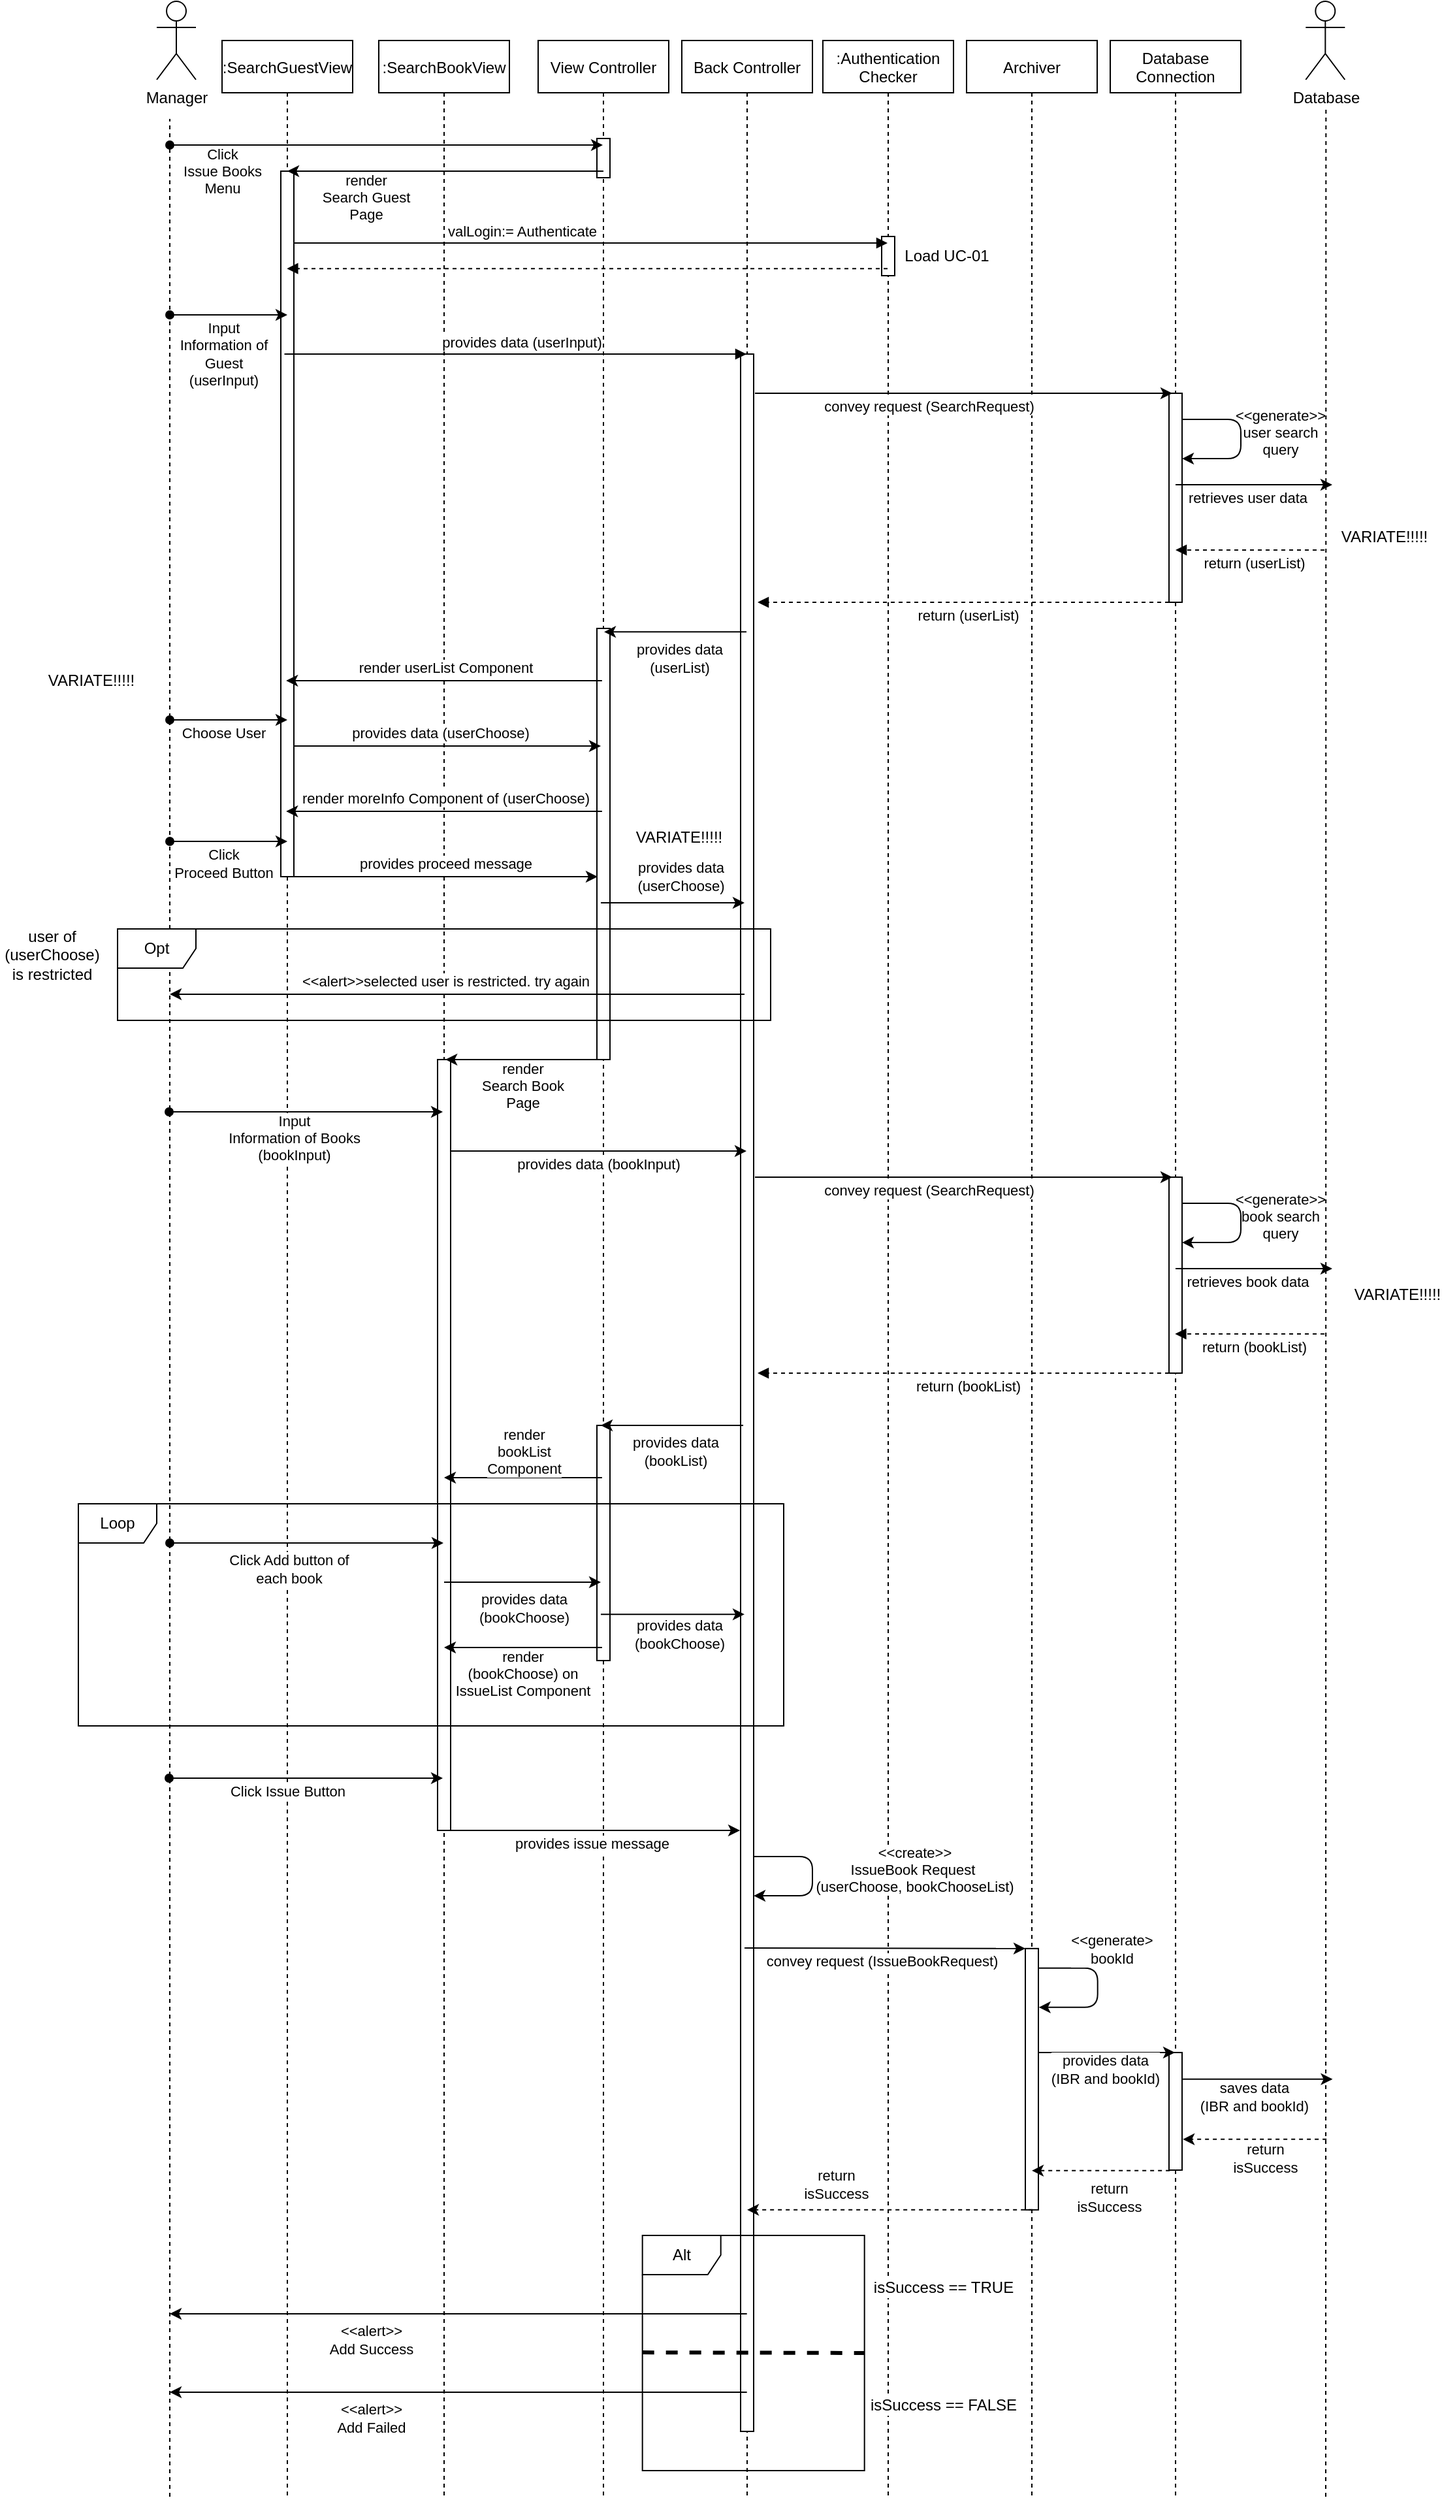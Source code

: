 <mxfile version="14.6.11" type="github">
  <diagram id="kgpKYQtTHZ0yAKxKKP6v" name="Page-1">
    <mxGraphModel dx="1185" dy="588" grid="1" gridSize="10" guides="1" tooltips="1" connect="1" arrows="1" fold="1" page="1" pageScale="1" pageWidth="1400" pageHeight="2100" math="0" shadow="0">
      <root>
        <mxCell id="0" />
        <mxCell id="1" parent="0" />
        <mxCell id="IShbP4hHe31vie19D_xC-3" value=":Authentication&#xa;Checker" style="shape=umlLifeline;perimeter=lifelinePerimeter;container=1;collapsible=0;recursiveResize=0;rounded=0;shadow=0;strokeWidth=1;" vertex="1" parent="1">
          <mxGeometry x="750" y="160" width="100" height="1880" as="geometry" />
        </mxCell>
        <mxCell id="IShbP4hHe31vie19D_xC-4" value="" style="points=[];perimeter=orthogonalPerimeter;rounded=0;shadow=0;strokeWidth=1;" vertex="1" parent="IShbP4hHe31vie19D_xC-3">
          <mxGeometry x="45" y="150" width="10" height="30" as="geometry" />
        </mxCell>
        <mxCell id="IShbP4hHe31vie19D_xC-5" value=":SearchGuestView" style="shape=umlLifeline;perimeter=lifelinePerimeter;container=1;collapsible=0;recursiveResize=0;rounded=0;shadow=0;strokeWidth=1;" vertex="1" parent="1">
          <mxGeometry x="290" y="160" width="100" height="1880" as="geometry" />
        </mxCell>
        <mxCell id="IShbP4hHe31vie19D_xC-6" value="" style="points=[];perimeter=orthogonalPerimeter;rounded=0;shadow=0;strokeWidth=1;" vertex="1" parent="IShbP4hHe31vie19D_xC-5">
          <mxGeometry x="45" y="100" width="10" height="540" as="geometry" />
        </mxCell>
        <mxCell id="IShbP4hHe31vie19D_xC-7" value="View Controller" style="shape=umlLifeline;perimeter=lifelinePerimeter;container=1;collapsible=0;recursiveResize=0;rounded=0;shadow=0;strokeWidth=1;" vertex="1" parent="1">
          <mxGeometry x="532" y="160" width="100" height="1880" as="geometry" />
        </mxCell>
        <mxCell id="IShbP4hHe31vie19D_xC-8" value="" style="points=[];perimeter=orthogonalPerimeter;rounded=0;shadow=0;strokeWidth=1;" vertex="1" parent="IShbP4hHe31vie19D_xC-7">
          <mxGeometry x="45" y="75" width="10" height="30" as="geometry" />
        </mxCell>
        <mxCell id="IShbP4hHe31vie19D_xC-98" value="" style="points=[];perimeter=orthogonalPerimeter;rounded=0;shadow=0;strokeWidth=1;" vertex="1" parent="IShbP4hHe31vie19D_xC-7">
          <mxGeometry x="45" y="450" width="10" height="330" as="geometry" />
        </mxCell>
        <mxCell id="IShbP4hHe31vie19D_xC-158" value="" style="points=[];perimeter=orthogonalPerimeter;rounded=0;shadow=0;strokeWidth=1;" vertex="1" parent="IShbP4hHe31vie19D_xC-7">
          <mxGeometry x="45" y="1060" width="10" height="180" as="geometry" />
        </mxCell>
        <mxCell id="IShbP4hHe31vie19D_xC-9" value="valLogin:= Authenticate" style="verticalAlign=bottom;endArrow=block;shadow=0;strokeWidth=1;" edge="1" parent="1">
          <mxGeometry x="-0.23" relative="1" as="geometry">
            <mxPoint x="345" y="315" as="sourcePoint" />
            <mxPoint x="799.5" y="315" as="targetPoint" />
            <Array as="points">
              <mxPoint x="430" y="315" />
              <mxPoint x="730" y="315" />
            </Array>
            <mxPoint as="offset" />
          </mxGeometry>
        </mxCell>
        <mxCell id="IShbP4hHe31vie19D_xC-10" value="Manager" style="shape=umlActor;verticalLabelPosition=bottom;verticalAlign=top;html=1;outlineConnect=0;" vertex="1" parent="1">
          <mxGeometry x="240" y="130" width="30" height="60" as="geometry" />
        </mxCell>
        <mxCell id="IShbP4hHe31vie19D_xC-11" value="Back Controller" style="shape=umlLifeline;perimeter=lifelinePerimeter;container=1;collapsible=0;recursiveResize=0;rounded=0;shadow=0;strokeWidth=1;" vertex="1" parent="1">
          <mxGeometry x="642" y="160" width="100" height="1880" as="geometry" />
        </mxCell>
        <mxCell id="IShbP4hHe31vie19D_xC-136" value="" style="points=[];perimeter=orthogonalPerimeter;rounded=0;shadow=0;strokeWidth=1;" vertex="1" parent="IShbP4hHe31vie19D_xC-11">
          <mxGeometry x="45" y="240" width="10" height="1590" as="geometry" />
        </mxCell>
        <mxCell id="IShbP4hHe31vie19D_xC-13" value=":SearchBookView" style="shape=umlLifeline;perimeter=lifelinePerimeter;container=1;collapsible=0;recursiveResize=0;rounded=0;shadow=0;strokeWidth=1;" vertex="1" parent="1">
          <mxGeometry x="410" y="160" width="100" height="1880" as="geometry" />
        </mxCell>
        <mxCell id="IShbP4hHe31vie19D_xC-111" value="" style="endArrow=classic;html=1;startArrow=none;startFill=0;" edge="1" parent="IShbP4hHe31vie19D_xC-13">
          <mxGeometry width="50" height="50" relative="1" as="geometry">
            <mxPoint x="-65" y="540" as="sourcePoint" />
            <mxPoint x="170" y="540" as="targetPoint" />
            <Array as="points">
              <mxPoint x="-35" y="540" />
              <mxPoint x="-15" y="540" />
            </Array>
          </mxGeometry>
        </mxCell>
        <mxCell id="IShbP4hHe31vie19D_xC-112" value="provides data (userChoose)" style="edgeLabel;html=1;align=center;verticalAlign=middle;resizable=0;points=[];" vertex="1" connectable="0" parent="IShbP4hHe31vie19D_xC-111">
          <mxGeometry x="-0.167" y="-1" relative="1" as="geometry">
            <mxPoint x="14" y="-11" as="offset" />
          </mxGeometry>
        </mxCell>
        <mxCell id="IShbP4hHe31vie19D_xC-121" value="" style="points=[];perimeter=orthogonalPerimeter;rounded=0;shadow=0;strokeWidth=1;" vertex="1" parent="IShbP4hHe31vie19D_xC-13">
          <mxGeometry x="45" y="780" width="10" height="590" as="geometry" />
        </mxCell>
        <mxCell id="IShbP4hHe31vie19D_xC-15" value="Archiver" style="shape=umlLifeline;perimeter=lifelinePerimeter;container=1;collapsible=0;recursiveResize=0;rounded=0;shadow=0;strokeWidth=1;" vertex="1" parent="1">
          <mxGeometry x="860" y="160" width="100" height="1880" as="geometry" />
        </mxCell>
        <mxCell id="IShbP4hHe31vie19D_xC-187" value="" style="points=[];perimeter=orthogonalPerimeter;rounded=0;shadow=0;strokeWidth=1;" vertex="1" parent="IShbP4hHe31vie19D_xC-15">
          <mxGeometry x="45.0" y="1460.42" width="10" height="200" as="geometry" />
        </mxCell>
        <mxCell id="IShbP4hHe31vie19D_xC-189" value="" style="endArrow=classic;html=1;" edge="1" parent="IShbP4hHe31vie19D_xC-15" target="IShbP4hHe31vie19D_xC-187">
          <mxGeometry width="50" height="50" relative="1" as="geometry">
            <mxPoint x="-170" y="1460" as="sourcePoint" />
            <mxPoint x="-59.92" y="1460" as="targetPoint" />
          </mxGeometry>
        </mxCell>
        <mxCell id="IShbP4hHe31vie19D_xC-190" value="convey request (IssueBookRequest)" style="edgeLabel;html=1;align=center;verticalAlign=middle;resizable=0;points=[];" vertex="1" connectable="0" parent="IShbP4hHe31vie19D_xC-189">
          <mxGeometry x="0.082" y="1" relative="1" as="geometry">
            <mxPoint x="-12" y="11" as="offset" />
          </mxGeometry>
        </mxCell>
        <mxCell id="IShbP4hHe31vie19D_xC-191" value="" style="endArrow=classic;html=1;edgeStyle=orthogonalEdgeStyle;" edge="1" parent="IShbP4hHe31vie19D_xC-15">
          <mxGeometry width="50" height="50" relative="1" as="geometry">
            <mxPoint x="55.33" y="1475.4" as="sourcePoint" />
            <mxPoint x="55.33" y="1505.429" as="targetPoint" />
            <Array as="points">
              <mxPoint x="100.33" y="1475.4" />
              <mxPoint x="100.33" y="1505.4" />
            </Array>
          </mxGeometry>
        </mxCell>
        <mxCell id="IShbP4hHe31vie19D_xC-192" value="&amp;lt;&amp;lt;generate&amp;gt;&lt;br&gt;bookId" style="edgeLabel;html=1;align=center;verticalAlign=middle;resizable=0;points=[];" vertex="1" connectable="0" parent="IShbP4hHe31vie19D_xC-191">
          <mxGeometry x="0.886" y="-1" relative="1" as="geometry">
            <mxPoint x="48" y="-44" as="offset" />
          </mxGeometry>
        </mxCell>
        <mxCell id="IShbP4hHe31vie19D_xC-195" value="" style="endArrow=classic;html=1;" edge="1" parent="IShbP4hHe31vie19D_xC-15">
          <mxGeometry width="50" height="50" relative="1" as="geometry">
            <mxPoint x="160.25" y="1560.42" as="sourcePoint" />
            <mxPoint x="280.25" y="1560.42" as="targetPoint" />
          </mxGeometry>
        </mxCell>
        <mxCell id="IShbP4hHe31vie19D_xC-196" value="saves data&lt;br&gt;(IBR and bookId)" style="edgeLabel;html=1;align=center;verticalAlign=middle;resizable=0;points=[];" vertex="1" connectable="0" parent="IShbP4hHe31vie19D_xC-195">
          <mxGeometry x="0.082" y="1" relative="1" as="geometry">
            <mxPoint x="-6" y="14" as="offset" />
          </mxGeometry>
        </mxCell>
        <mxCell id="IShbP4hHe31vie19D_xC-197" value="" style="endArrow=classic;html=1;dashed=1;" edge="1" parent="IShbP4hHe31vie19D_xC-15">
          <mxGeometry width="50" height="50" relative="1" as="geometry">
            <mxPoint x="275.58" y="1606.42" as="sourcePoint" />
            <mxPoint x="165.577" y="1606.42" as="targetPoint" />
            <Array as="points">
              <mxPoint x="225.58" y="1606.42" />
            </Array>
          </mxGeometry>
        </mxCell>
        <mxCell id="IShbP4hHe31vie19D_xC-198" value="return&amp;nbsp;&lt;br&gt;isSuccess&amp;nbsp;" style="edgeLabel;html=1;align=center;verticalAlign=middle;resizable=0;points=[];" vertex="1" connectable="0" parent="IShbP4hHe31vie19D_xC-197">
          <mxGeometry x="-0.364" y="-3" relative="1" as="geometry">
            <mxPoint x="-11" y="17" as="offset" />
          </mxGeometry>
        </mxCell>
        <mxCell id="IShbP4hHe31vie19D_xC-199" value="" style="endArrow=classic;html=1;dashed=1;" edge="1" parent="IShbP4hHe31vie19D_xC-15">
          <mxGeometry width="50" height="50" relative="1" as="geometry">
            <mxPoint x="155.58" y="1630.42" as="sourcePoint" />
            <mxPoint x="50" y="1630.42" as="targetPoint" />
            <Array as="points">
              <mxPoint x="105.58" y="1630.42" />
            </Array>
          </mxGeometry>
        </mxCell>
        <mxCell id="IShbP4hHe31vie19D_xC-200" value="return&lt;br&gt;isSuccess" style="edgeLabel;html=1;align=center;verticalAlign=middle;resizable=0;points=[];" vertex="1" connectable="0" parent="IShbP4hHe31vie19D_xC-199">
          <mxGeometry x="-0.364" y="-3" relative="1" as="geometry">
            <mxPoint x="-13" y="23" as="offset" />
          </mxGeometry>
        </mxCell>
        <mxCell id="IShbP4hHe31vie19D_xC-201" value="" style="endArrow=classic;html=1;dashed=1;" edge="1" parent="IShbP4hHe31vie19D_xC-15" target="IShbP4hHe31vie19D_xC-11">
          <mxGeometry width="50" height="50" relative="1" as="geometry">
            <mxPoint x="50.58" y="1660.42" as="sourcePoint" />
            <mxPoint x="-405.25" y="1660.42" as="targetPoint" />
            <Array as="points">
              <mxPoint x="0.58" y="1660.42" />
            </Array>
          </mxGeometry>
        </mxCell>
        <mxCell id="IShbP4hHe31vie19D_xC-202" value="return&lt;br&gt;isSuccess" style="edgeLabel;html=1;align=center;verticalAlign=middle;resizable=0;points=[];" vertex="1" connectable="0" parent="IShbP4hHe31vie19D_xC-201">
          <mxGeometry x="-0.364" y="-3" relative="1" as="geometry">
            <mxPoint x="-81" y="-17" as="offset" />
          </mxGeometry>
        </mxCell>
        <mxCell id="IShbP4hHe31vie19D_xC-17" value="Database&#xa;Connection" style="shape=umlLifeline;perimeter=lifelinePerimeter;container=1;collapsible=0;recursiveResize=0;rounded=0;shadow=0;strokeWidth=1;" vertex="1" parent="1">
          <mxGeometry x="970" y="160" width="100" height="1880" as="geometry" />
        </mxCell>
        <mxCell id="IShbP4hHe31vie19D_xC-203" value="" style="points=[];perimeter=orthogonalPerimeter;rounded=0;shadow=0;strokeWidth=1;" vertex="1" parent="IShbP4hHe31vie19D_xC-17">
          <mxGeometry x="45" y="1540" width="10" height="90" as="geometry" />
        </mxCell>
        <mxCell id="IShbP4hHe31vie19D_xC-75" value="" style="points=[];perimeter=orthogonalPerimeter;rounded=0;shadow=0;strokeWidth=1;" vertex="1" parent="IShbP4hHe31vie19D_xC-17">
          <mxGeometry x="45" y="270" width="10" height="160" as="geometry" />
        </mxCell>
        <mxCell id="IShbP4hHe31vie19D_xC-19" value="Load UC-01" style="text;html=1;strokeColor=none;fillColor=none;align=center;verticalAlign=middle;whiteSpace=wrap;rounded=0;" vertex="1" parent="1">
          <mxGeometry x="810" y="315" width="70.33" height="20" as="geometry" />
        </mxCell>
        <mxCell id="IShbP4hHe31vie19D_xC-20" value="" style="endArrow=classic;html=1;startArrow=oval;startFill=1;" edge="1" parent="1" target="IShbP4hHe31vie19D_xC-7">
          <mxGeometry width="50" height="50" relative="1" as="geometry">
            <mxPoint x="250" y="240" as="sourcePoint" />
            <mxPoint x="339.5" y="240" as="targetPoint" />
            <Array as="points">
              <mxPoint x="300" y="240" />
              <mxPoint x="320" y="240" />
            </Array>
          </mxGeometry>
        </mxCell>
        <mxCell id="IShbP4hHe31vie19D_xC-21" value="Click&lt;br&gt;Issue Books&lt;br&gt;Menu" style="edgeLabel;html=1;align=center;verticalAlign=middle;resizable=0;points=[];" vertex="1" connectable="0" parent="IShbP4hHe31vie19D_xC-20">
          <mxGeometry x="-0.167" y="-1" relative="1" as="geometry">
            <mxPoint x="-98" y="19" as="offset" />
          </mxGeometry>
        </mxCell>
        <mxCell id="IShbP4hHe31vie19D_xC-22" value="" style="endArrow=classic;html=1;startArrow=oval;startFill=1;" edge="1" parent="1">
          <mxGeometry width="50" height="50" relative="1" as="geometry">
            <mxPoint x="250" y="370" as="sourcePoint" />
            <mxPoint x="340" y="370" as="targetPoint" />
            <Array as="points">
              <mxPoint x="280" y="370" />
              <mxPoint x="300" y="370" />
            </Array>
          </mxGeometry>
        </mxCell>
        <mxCell id="IShbP4hHe31vie19D_xC-23" value="Input&lt;br&gt;Information of&lt;br&gt;Guest&lt;br&gt;(userInput)" style="edgeLabel;html=1;align=center;verticalAlign=middle;resizable=0;points=[];" vertex="1" connectable="0" parent="IShbP4hHe31vie19D_xC-22">
          <mxGeometry x="-0.167" y="-1" relative="1" as="geometry">
            <mxPoint x="3" y="29" as="offset" />
          </mxGeometry>
        </mxCell>
        <mxCell id="IShbP4hHe31vie19D_xC-24" value="" style="endArrow=none;dashed=1;html=1;" edge="1" parent="1">
          <mxGeometry width="50" height="50" relative="1" as="geometry">
            <mxPoint x="250" y="2040" as="sourcePoint" />
            <mxPoint x="250" y="220" as="targetPoint" />
          </mxGeometry>
        </mxCell>
        <mxCell id="IShbP4hHe31vie19D_xC-31" value="Database" style="shape=umlActor;verticalLabelPosition=bottom;verticalAlign=top;html=1;outlineConnect=0;" vertex="1" parent="1">
          <mxGeometry x="1119.67" y="130" width="30" height="60" as="geometry" />
        </mxCell>
        <mxCell id="IShbP4hHe31vie19D_xC-34" value="" style="endArrow=none;dashed=1;html=1;" edge="1" parent="1">
          <mxGeometry width="50" height="50" relative="1" as="geometry">
            <mxPoint x="1135" y="2040" as="sourcePoint" />
            <mxPoint x="1135.17" y="210" as="targetPoint" />
          </mxGeometry>
        </mxCell>
        <mxCell id="IShbP4hHe31vie19D_xC-37" value="" style="verticalAlign=bottom;endArrow=block;shadow=0;strokeWidth=1;dashed=1;" edge="1" parent="1" target="IShbP4hHe31vie19D_xC-17">
          <mxGeometry x="0.266" relative="1" as="geometry">
            <mxPoint x="1134" y="550" as="sourcePoint" />
            <mxPoint x="1023.667" y="550" as="targetPoint" />
            <Array as="points">
              <mxPoint x="1084" y="550" />
            </Array>
            <mxPoint as="offset" />
          </mxGeometry>
        </mxCell>
        <mxCell id="IShbP4hHe31vie19D_xC-85" value="return (userList)" style="edgeLabel;html=1;align=center;verticalAlign=middle;resizable=0;points=[];" vertex="1" connectable="0" parent="IShbP4hHe31vie19D_xC-37">
          <mxGeometry x="0.207" y="4" relative="1" as="geometry">
            <mxPoint x="15" y="6" as="offset" />
          </mxGeometry>
        </mxCell>
        <mxCell id="IShbP4hHe31vie19D_xC-38" value="" style="verticalAlign=bottom;endArrow=block;shadow=0;strokeWidth=1;dashed=1;" edge="1" parent="1">
          <mxGeometry x="0.266" relative="1" as="geometry">
            <mxPoint x="799.5" y="334.57" as="sourcePoint" />
            <mxPoint x="339.667" y="334.57" as="targetPoint" />
            <Array as="points">
              <mxPoint x="741.02" y="334.57" />
              <mxPoint x="621.02" y="334.57" />
            </Array>
            <mxPoint as="offset" />
          </mxGeometry>
        </mxCell>
        <mxCell id="IShbP4hHe31vie19D_xC-67" value="" style="endArrow=classic;html=1;strokeWidth=1;" edge="1" parent="1" target="IShbP4hHe31vie19D_xC-5">
          <mxGeometry width="50" height="50" relative="1" as="geometry">
            <mxPoint x="582" y="260" as="sourcePoint" />
            <mxPoint x="632" y="210" as="targetPoint" />
          </mxGeometry>
        </mxCell>
        <mxCell id="IShbP4hHe31vie19D_xC-68" value="render&lt;br&gt;Search Guest&lt;br&gt;Page" style="edgeLabel;html=1;align=center;verticalAlign=middle;resizable=0;points=[];" vertex="1" connectable="0" parent="IShbP4hHe31vie19D_xC-67">
          <mxGeometry x="-0.324" y="-3" relative="1" as="geometry">
            <mxPoint x="-100" y="23" as="offset" />
          </mxGeometry>
        </mxCell>
        <mxCell id="IShbP4hHe31vie19D_xC-72" value="provides data (userInput)" style="verticalAlign=bottom;endArrow=block;shadow=0;strokeWidth=1;" edge="1" parent="1" target="IShbP4hHe31vie19D_xC-11">
          <mxGeometry x="0.03" relative="1" as="geometry">
            <mxPoint x="337.75" y="400" as="sourcePoint" />
            <mxPoint x="760" y="400" as="targetPoint" />
            <Array as="points">
              <mxPoint x="422.75" y="400" />
              <mxPoint x="640" y="400" />
            </Array>
            <mxPoint as="offset" />
          </mxGeometry>
        </mxCell>
        <mxCell id="IShbP4hHe31vie19D_xC-73" value="" style="endArrow=classic;html=1;" edge="1" parent="1">
          <mxGeometry width="50" height="50" relative="1" as="geometry">
            <mxPoint x="698" y="430" as="sourcePoint" />
            <mxPoint x="1017.5" y="430" as="targetPoint" />
          </mxGeometry>
        </mxCell>
        <mxCell id="IShbP4hHe31vie19D_xC-74" value="convey request (SearchRequest)" style="edgeLabel;html=1;align=center;verticalAlign=middle;resizable=0;points=[];" vertex="1" connectable="0" parent="IShbP4hHe31vie19D_xC-73">
          <mxGeometry x="0.082" y="1" relative="1" as="geometry">
            <mxPoint x="-40" y="11" as="offset" />
          </mxGeometry>
        </mxCell>
        <mxCell id="IShbP4hHe31vie19D_xC-76" value="" style="endArrow=classic;html=1;" edge="1" parent="1">
          <mxGeometry width="50" height="50" relative="1" as="geometry">
            <mxPoint x="1020" y="500" as="sourcePoint" />
            <mxPoint x="1140" y="500" as="targetPoint" />
          </mxGeometry>
        </mxCell>
        <mxCell id="IShbP4hHe31vie19D_xC-81" value="retrieves user data" style="edgeLabel;html=1;align=center;verticalAlign=middle;resizable=0;points=[];" vertex="1" connectable="0" parent="IShbP4hHe31vie19D_xC-76">
          <mxGeometry x="-0.458" y="-2" relative="1" as="geometry">
            <mxPoint x="22" y="8" as="offset" />
          </mxGeometry>
        </mxCell>
        <mxCell id="IShbP4hHe31vie19D_xC-78" value="" style="endArrow=classic;html=1;edgeStyle=orthogonalEdgeStyle;" edge="1" parent="1">
          <mxGeometry width="50" height="50" relative="1" as="geometry">
            <mxPoint x="1025.0" y="450" as="sourcePoint" />
            <mxPoint x="1025.0" y="480.029" as="targetPoint" />
            <Array as="points">
              <mxPoint x="1070" y="450" />
              <mxPoint x="1070" y="480" />
            </Array>
          </mxGeometry>
        </mxCell>
        <mxCell id="IShbP4hHe31vie19D_xC-79" value="&amp;lt;&amp;lt;generate&amp;gt;&amp;gt;&lt;br&gt;user search&lt;br&gt;query" style="edgeLabel;html=1;align=center;verticalAlign=middle;resizable=0;points=[];labelBackgroundColor=none;" vertex="1" connectable="0" parent="IShbP4hHe31vie19D_xC-78">
          <mxGeometry x="0.886" y="-1" relative="1" as="geometry">
            <mxPoint x="68" y="-19" as="offset" />
          </mxGeometry>
        </mxCell>
        <mxCell id="IShbP4hHe31vie19D_xC-90" value="" style="verticalAlign=bottom;endArrow=block;shadow=0;strokeWidth=1;dashed=1;" edge="1" parent="1">
          <mxGeometry x="0.266" relative="1" as="geometry">
            <mxPoint x="1015.0" y="590" as="sourcePoint" />
            <mxPoint x="700" y="590" as="targetPoint" />
            <Array as="points">
              <mxPoint x="956.52" y="590" />
              <mxPoint x="865.17" y="590" />
              <mxPoint x="836.52" y="590" />
            </Array>
            <mxPoint as="offset" />
          </mxGeometry>
        </mxCell>
        <mxCell id="IShbP4hHe31vie19D_xC-91" value="return (userList)" style="edgeLabel;html=1;align=center;verticalAlign=middle;resizable=0;points=[];" vertex="1" connectable="0" parent="IShbP4hHe31vie19D_xC-90">
          <mxGeometry x="0.883" y="-1" relative="1" as="geometry">
            <mxPoint x="142" y="11" as="offset" />
          </mxGeometry>
        </mxCell>
        <mxCell id="IShbP4hHe31vie19D_xC-92" value="VARIATE!!!!!" style="text;html=1;strokeColor=none;fillColor=none;align=center;verticalAlign=middle;whiteSpace=wrap;rounded=0;" vertex="1" parent="1">
          <mxGeometry x="1160" y="530" width="40" height="20" as="geometry" />
        </mxCell>
        <mxCell id="IShbP4hHe31vie19D_xC-101" value="" style="endArrow=classic;html=1;entryX=0.55;entryY=0.008;entryDx=0;entryDy=0;entryPerimeter=0;" edge="1" parent="1" source="IShbP4hHe31vie19D_xC-11" target="IShbP4hHe31vie19D_xC-98">
          <mxGeometry width="50" height="50" relative="1" as="geometry">
            <mxPoint x="686.83" y="610" as="sourcePoint" />
            <mxPoint x="590" y="610" as="targetPoint" />
            <Array as="points" />
          </mxGeometry>
        </mxCell>
        <mxCell id="IShbP4hHe31vie19D_xC-102" value="provides data&lt;br&gt;(userList)" style="edgeLabel;html=1;align=center;verticalAlign=middle;resizable=0;points=[];" vertex="1" connectable="0" parent="IShbP4hHe31vie19D_xC-101">
          <mxGeometry x="-0.153" y="2" relative="1" as="geometry">
            <mxPoint x="-6" y="18" as="offset" />
          </mxGeometry>
        </mxCell>
        <mxCell id="IShbP4hHe31vie19D_xC-103" value="" style="endArrow=classic;html=1;" edge="1" parent="1">
          <mxGeometry width="50" height="50" relative="1" as="geometry">
            <mxPoint x="580.92" y="650" as="sourcePoint" />
            <mxPoint x="339.087" y="650" as="targetPoint" />
            <Array as="points" />
          </mxGeometry>
        </mxCell>
        <mxCell id="IShbP4hHe31vie19D_xC-104" value="render userList Component" style="edgeLabel;html=1;align=center;verticalAlign=middle;resizable=0;points=[];" vertex="1" connectable="0" parent="IShbP4hHe31vie19D_xC-103">
          <mxGeometry x="-0.153" y="2" relative="1" as="geometry">
            <mxPoint x="-18" y="-12" as="offset" />
          </mxGeometry>
        </mxCell>
        <mxCell id="IShbP4hHe31vie19D_xC-106" value="" style="endArrow=classic;html=1;startArrow=oval;startFill=1;" edge="1" parent="1">
          <mxGeometry width="50" height="50" relative="1" as="geometry">
            <mxPoint x="250" y="680" as="sourcePoint" />
            <mxPoint x="340" y="680" as="targetPoint" />
            <Array as="points">
              <mxPoint x="280" y="680" />
              <mxPoint x="300" y="680" />
            </Array>
          </mxGeometry>
        </mxCell>
        <mxCell id="IShbP4hHe31vie19D_xC-107" value="Choose User" style="edgeLabel;html=1;align=center;verticalAlign=middle;resizable=0;points=[];" vertex="1" connectable="0" parent="IShbP4hHe31vie19D_xC-106">
          <mxGeometry x="-0.167" y="-1" relative="1" as="geometry">
            <mxPoint x="3" y="9" as="offset" />
          </mxGeometry>
        </mxCell>
        <mxCell id="IShbP4hHe31vie19D_xC-110" value="VARIATE!!!!!" style="text;html=1;strokeColor=none;fillColor=none;align=center;verticalAlign=middle;whiteSpace=wrap;rounded=0;" vertex="1" parent="1">
          <mxGeometry x="170" y="640" width="40" height="20" as="geometry" />
        </mxCell>
        <mxCell id="IShbP4hHe31vie19D_xC-113" value="" style="endArrow=classic;html=1;" edge="1" parent="1">
          <mxGeometry width="50" height="50" relative="1" as="geometry">
            <mxPoint x="580.92" y="750" as="sourcePoint" />
            <mxPoint x="339.087" y="750" as="targetPoint" />
            <Array as="points" />
          </mxGeometry>
        </mxCell>
        <mxCell id="IShbP4hHe31vie19D_xC-114" value="render moreInfo Component of (userChoose)" style="edgeLabel;html=1;align=center;verticalAlign=middle;resizable=0;points=[];" vertex="1" connectable="0" parent="IShbP4hHe31vie19D_xC-113">
          <mxGeometry x="-0.153" y="2" relative="1" as="geometry">
            <mxPoint x="-18" y="-12" as="offset" />
          </mxGeometry>
        </mxCell>
        <mxCell id="IShbP4hHe31vie19D_xC-117" value="" style="endArrow=classic;html=1;startArrow=oval;startFill=1;" edge="1" parent="1">
          <mxGeometry width="50" height="50" relative="1" as="geometry">
            <mxPoint x="250" y="773" as="sourcePoint" />
            <mxPoint x="340" y="773" as="targetPoint" />
            <Array as="points">
              <mxPoint x="280" y="773" />
              <mxPoint x="300" y="773" />
            </Array>
          </mxGeometry>
        </mxCell>
        <mxCell id="IShbP4hHe31vie19D_xC-118" value="Click&lt;br&gt;Proceed Button" style="edgeLabel;html=1;align=center;verticalAlign=middle;resizable=0;points=[];" vertex="1" connectable="0" parent="IShbP4hHe31vie19D_xC-117">
          <mxGeometry x="-0.167" y="-1" relative="1" as="geometry">
            <mxPoint x="3" y="16" as="offset" />
          </mxGeometry>
        </mxCell>
        <mxCell id="IShbP4hHe31vie19D_xC-119" value="" style="endArrow=classic;html=1;startArrow=none;startFill=0;" edge="1" parent="1">
          <mxGeometry width="50" height="50" relative="1" as="geometry">
            <mxPoint x="342.5" y="800" as="sourcePoint" />
            <mxPoint x="577.5" y="800" as="targetPoint" />
            <Array as="points">
              <mxPoint x="372.5" y="800" />
              <mxPoint x="392.5" y="800" />
            </Array>
          </mxGeometry>
        </mxCell>
        <mxCell id="IShbP4hHe31vie19D_xC-120" value="provides proceed message" style="edgeLabel;html=1;align=center;verticalAlign=middle;resizable=0;points=[];" vertex="1" connectable="0" parent="IShbP4hHe31vie19D_xC-119">
          <mxGeometry x="-0.167" y="-1" relative="1" as="geometry">
            <mxPoint x="20" y="-11" as="offset" />
          </mxGeometry>
        </mxCell>
        <mxCell id="IShbP4hHe31vie19D_xC-122" value="" style="endArrow=classic;html=1;" edge="1" parent="1">
          <mxGeometry width="50" height="50" relative="1" as="geometry">
            <mxPoint x="580" y="940" as="sourcePoint" />
            <mxPoint x="461.087" y="940" as="targetPoint" />
            <Array as="points" />
          </mxGeometry>
        </mxCell>
        <mxCell id="IShbP4hHe31vie19D_xC-123" value="render&lt;br&gt;Search Book&lt;br&gt;Page" style="edgeLabel;html=1;align=center;verticalAlign=middle;resizable=0;points=[];" vertex="1" connectable="0" parent="IShbP4hHe31vie19D_xC-122">
          <mxGeometry x="-0.153" y="2" relative="1" as="geometry">
            <mxPoint x="-10" y="18" as="offset" />
          </mxGeometry>
        </mxCell>
        <mxCell id="IShbP4hHe31vie19D_xC-125" value="" style="endArrow=classic;html=1;startArrow=none;startFill=0;" edge="1" parent="1">
          <mxGeometry width="50" height="50" relative="1" as="geometry">
            <mxPoint x="580" y="820" as="sourcePoint" />
            <mxPoint x="690" y="820" as="targetPoint" />
            <Array as="points">
              <mxPoint x="610" y="820" />
              <mxPoint x="630" y="820" />
            </Array>
          </mxGeometry>
        </mxCell>
        <mxCell id="IShbP4hHe31vie19D_xC-126" value="provides data&lt;br&gt;(userChoose)" style="edgeLabel;html=1;align=center;verticalAlign=middle;resizable=0;points=[];" vertex="1" connectable="0" parent="IShbP4hHe31vie19D_xC-125">
          <mxGeometry x="-0.167" y="-1" relative="1" as="geometry">
            <mxPoint x="15" y="-21" as="offset" />
          </mxGeometry>
        </mxCell>
        <mxCell id="IShbP4hHe31vie19D_xC-129" value="" style="endArrow=classic;html=1;" edge="1" parent="1">
          <mxGeometry width="50" height="50" relative="1" as="geometry">
            <mxPoint x="690" y="890" as="sourcePoint" />
            <mxPoint x="250" y="890" as="targetPoint" />
            <Array as="points" />
          </mxGeometry>
        </mxCell>
        <mxCell id="IShbP4hHe31vie19D_xC-130" value="&amp;lt;&amp;lt;alert&amp;gt;&amp;gt;selected user is restricted. try again" style="edgeLabel;html=1;align=center;verticalAlign=middle;resizable=0;points=[];" vertex="1" connectable="0" parent="IShbP4hHe31vie19D_xC-129">
          <mxGeometry x="-0.153" y="2" relative="1" as="geometry">
            <mxPoint x="-43" y="-12" as="offset" />
          </mxGeometry>
        </mxCell>
        <mxCell id="IShbP4hHe31vie19D_xC-133" value="Opt" style="shape=umlFrame;whiteSpace=wrap;html=1;" vertex="1" parent="1">
          <mxGeometry x="210" y="840" width="500" height="70" as="geometry" />
        </mxCell>
        <mxCell id="IShbP4hHe31vie19D_xC-134" value="user of (userChoose)&lt;br&gt;is restricted" style="text;html=1;strokeColor=none;fillColor=none;align=center;verticalAlign=middle;whiteSpace=wrap;rounded=0;" vertex="1" parent="1">
          <mxGeometry x="120" y="840" width="80" height="40" as="geometry" />
        </mxCell>
        <mxCell id="IShbP4hHe31vie19D_xC-135" value="VARIATE!!!!!" style="text;html=1;strokeColor=none;fillColor=none;align=center;verticalAlign=middle;whiteSpace=wrap;rounded=0;" vertex="1" parent="1">
          <mxGeometry x="620" y="760" width="40" height="20" as="geometry" />
        </mxCell>
        <mxCell id="IShbP4hHe31vie19D_xC-137" value="" style="points=[];perimeter=orthogonalPerimeter;rounded=0;shadow=0;strokeWidth=1;" vertex="1" parent="1">
          <mxGeometry x="1015" y="1030" width="10" height="150" as="geometry" />
        </mxCell>
        <mxCell id="IShbP4hHe31vie19D_xC-138" value="" style="endArrow=classic;html=1;startArrow=oval;startFill=1;" edge="1" parent="1">
          <mxGeometry width="50" height="50" relative="1" as="geometry">
            <mxPoint x="249.5" y="980" as="sourcePoint" />
            <mxPoint x="459.0" y="980" as="targetPoint" />
            <Array as="points">
              <mxPoint x="279.5" y="980" />
              <mxPoint x="299.5" y="980" />
              <mxPoint x="369.5" y="980" />
            </Array>
          </mxGeometry>
        </mxCell>
        <mxCell id="IShbP4hHe31vie19D_xC-139" value="Input&lt;br&gt;Information of Books&lt;br&gt;(bookInput)" style="edgeLabel;html=1;align=center;verticalAlign=middle;resizable=0;points=[];" vertex="1" connectable="0" parent="IShbP4hHe31vie19D_xC-138">
          <mxGeometry x="-0.167" y="-1" relative="1" as="geometry">
            <mxPoint x="8" y="19" as="offset" />
          </mxGeometry>
        </mxCell>
        <mxCell id="IShbP4hHe31vie19D_xC-140" value="" style="verticalAlign=bottom;endArrow=block;shadow=0;strokeWidth=1;dashed=1;" edge="1" parent="1">
          <mxGeometry x="0.266" relative="1" as="geometry">
            <mxPoint x="1134" y="1150" as="sourcePoint" />
            <mxPoint x="1019.667" y="1150" as="targetPoint" />
            <Array as="points">
              <mxPoint x="1084" y="1150" />
            </Array>
            <mxPoint as="offset" />
          </mxGeometry>
        </mxCell>
        <mxCell id="IShbP4hHe31vie19D_xC-141" value="return (bookList)" style="edgeLabel;html=1;align=center;verticalAlign=middle;resizable=0;points=[];" vertex="1" connectable="0" parent="IShbP4hHe31vie19D_xC-140">
          <mxGeometry x="0.207" y="4" relative="1" as="geometry">
            <mxPoint x="15" y="6" as="offset" />
          </mxGeometry>
        </mxCell>
        <mxCell id="IShbP4hHe31vie19D_xC-143" value="" style="endArrow=classic;html=1;" edge="1" parent="1">
          <mxGeometry width="50" height="50" relative="1" as="geometry">
            <mxPoint x="698" y="1030" as="sourcePoint" />
            <mxPoint x="1017.5" y="1030" as="targetPoint" />
          </mxGeometry>
        </mxCell>
        <mxCell id="IShbP4hHe31vie19D_xC-144" value="convey request (SearchRequest)" style="edgeLabel;html=1;align=center;verticalAlign=middle;resizable=0;points=[];" vertex="1" connectable="0" parent="IShbP4hHe31vie19D_xC-143">
          <mxGeometry x="0.082" y="1" relative="1" as="geometry">
            <mxPoint x="-40" y="11" as="offset" />
          </mxGeometry>
        </mxCell>
        <mxCell id="IShbP4hHe31vie19D_xC-145" value="" style="endArrow=classic;html=1;" edge="1" parent="1">
          <mxGeometry width="50" height="50" relative="1" as="geometry">
            <mxPoint x="1020" y="1100" as="sourcePoint" />
            <mxPoint x="1140" y="1100" as="targetPoint" />
          </mxGeometry>
        </mxCell>
        <mxCell id="IShbP4hHe31vie19D_xC-146" value="retrieves book data" style="edgeLabel;html=1;align=center;verticalAlign=middle;resizable=0;points=[];" vertex="1" connectable="0" parent="IShbP4hHe31vie19D_xC-145">
          <mxGeometry x="-0.458" y="-2" relative="1" as="geometry">
            <mxPoint x="22" y="8" as="offset" />
          </mxGeometry>
        </mxCell>
        <mxCell id="IShbP4hHe31vie19D_xC-147" value="" style="endArrow=classic;html=1;edgeStyle=orthogonalEdgeStyle;" edge="1" parent="1">
          <mxGeometry width="50" height="50" relative="1" as="geometry">
            <mxPoint x="1025" y="1050" as="sourcePoint" />
            <mxPoint x="1025" y="1080.029" as="targetPoint" />
            <Array as="points">
              <mxPoint x="1070" y="1050" />
              <mxPoint x="1070" y="1080" />
            </Array>
          </mxGeometry>
        </mxCell>
        <mxCell id="IShbP4hHe31vie19D_xC-148" value="&amp;lt;&amp;lt;generate&amp;gt;&amp;gt;&lt;br&gt;book search&lt;br&gt;query" style="edgeLabel;html=1;align=center;verticalAlign=middle;resizable=0;points=[];labelBackgroundColor=none;" vertex="1" connectable="0" parent="IShbP4hHe31vie19D_xC-147">
          <mxGeometry x="0.886" y="-1" relative="1" as="geometry">
            <mxPoint x="68" y="-19" as="offset" />
          </mxGeometry>
        </mxCell>
        <mxCell id="IShbP4hHe31vie19D_xC-149" value="" style="verticalAlign=bottom;endArrow=block;shadow=0;strokeWidth=1;dashed=1;" edge="1" parent="1">
          <mxGeometry x="0.266" relative="1" as="geometry">
            <mxPoint x="1015" y="1180" as="sourcePoint" />
            <mxPoint x="700" y="1180" as="targetPoint" />
            <Array as="points">
              <mxPoint x="956.52" y="1180" />
              <mxPoint x="865.17" y="1180" />
              <mxPoint x="836.52" y="1180" />
            </Array>
            <mxPoint as="offset" />
          </mxGeometry>
        </mxCell>
        <mxCell id="IShbP4hHe31vie19D_xC-150" value="return (bookList)" style="edgeLabel;html=1;align=center;verticalAlign=middle;resizable=0;points=[];" vertex="1" connectable="0" parent="IShbP4hHe31vie19D_xC-149">
          <mxGeometry x="0.883" y="-1" relative="1" as="geometry">
            <mxPoint x="142" y="11" as="offset" />
          </mxGeometry>
        </mxCell>
        <mxCell id="IShbP4hHe31vie19D_xC-151" value="VARIATE!!!!!" style="text;html=1;strokeColor=none;fillColor=none;align=center;verticalAlign=middle;whiteSpace=wrap;rounded=0;" vertex="1" parent="1">
          <mxGeometry x="1170" y="1110" width="40" height="20" as="geometry" />
        </mxCell>
        <mxCell id="IShbP4hHe31vie19D_xC-152" value="" style="endArrow=classic;html=1;" edge="1" parent="1">
          <mxGeometry width="50" height="50" relative="1" as="geometry">
            <mxPoint x="689.0" y="1220.0" as="sourcePoint" />
            <mxPoint x="580" y="1220" as="targetPoint" />
            <Array as="points" />
          </mxGeometry>
        </mxCell>
        <mxCell id="IShbP4hHe31vie19D_xC-153" value="provides data&lt;br&gt;(bookList)" style="edgeLabel;html=1;align=center;verticalAlign=middle;resizable=0;points=[];" vertex="1" connectable="0" parent="IShbP4hHe31vie19D_xC-152">
          <mxGeometry x="-0.153" y="2" relative="1" as="geometry">
            <mxPoint x="-6" y="18" as="offset" />
          </mxGeometry>
        </mxCell>
        <mxCell id="IShbP4hHe31vie19D_xC-156" value="" style="endArrow=classic;html=1;startArrow=none;startFill=0;" edge="1" parent="1" target="IShbP4hHe31vie19D_xC-11">
          <mxGeometry width="50" height="50" relative="1" as="geometry">
            <mxPoint x="465" y="1010" as="sourcePoint" />
            <mxPoint x="670" y="1010" as="targetPoint" />
            <Array as="points">
              <mxPoint x="495" y="1010" />
              <mxPoint x="515" y="1010" />
              <mxPoint x="585" y="1010" />
            </Array>
          </mxGeometry>
        </mxCell>
        <mxCell id="IShbP4hHe31vie19D_xC-157" value="provides data (bookInput)" style="edgeLabel;html=1;align=center;verticalAlign=middle;resizable=0;points=[];" vertex="1" connectable="0" parent="IShbP4hHe31vie19D_xC-156">
          <mxGeometry x="-0.167" y="-1" relative="1" as="geometry">
            <mxPoint x="18" y="9" as="offset" />
          </mxGeometry>
        </mxCell>
        <mxCell id="IShbP4hHe31vie19D_xC-159" value="" style="endArrow=classic;html=1;" edge="1" parent="1" target="IShbP4hHe31vie19D_xC-13">
          <mxGeometry width="50" height="50" relative="1" as="geometry">
            <mxPoint x="580.92" y="1260" as="sourcePoint" />
            <mxPoint x="339.087" y="1260" as="targetPoint" />
            <Array as="points" />
          </mxGeometry>
        </mxCell>
        <mxCell id="IShbP4hHe31vie19D_xC-160" value="render &lt;br&gt;bookList&lt;br&gt;Component" style="edgeLabel;html=1;align=center;verticalAlign=middle;resizable=0;points=[];" vertex="1" connectable="0" parent="IShbP4hHe31vie19D_xC-159">
          <mxGeometry x="-0.153" y="2" relative="1" as="geometry">
            <mxPoint x="-9" y="-22" as="offset" />
          </mxGeometry>
        </mxCell>
        <mxCell id="IShbP4hHe31vie19D_xC-161" value="" style="endArrow=classic;html=1;startArrow=oval;startFill=1;" edge="1" parent="1">
          <mxGeometry width="50" height="50" relative="1" as="geometry">
            <mxPoint x="250" y="1310" as="sourcePoint" />
            <mxPoint x="459.5" y="1310" as="targetPoint" />
            <Array as="points">
              <mxPoint x="280" y="1310" />
              <mxPoint x="300" y="1310" />
              <mxPoint x="370" y="1310" />
            </Array>
          </mxGeometry>
        </mxCell>
        <mxCell id="IShbP4hHe31vie19D_xC-162" value="Click Add button of&lt;br&gt;each book" style="edgeLabel;html=1;align=center;verticalAlign=middle;resizable=0;points=[];" vertex="1" connectable="0" parent="IShbP4hHe31vie19D_xC-161">
          <mxGeometry x="-0.167" y="-1" relative="1" as="geometry">
            <mxPoint x="3" y="19" as="offset" />
          </mxGeometry>
        </mxCell>
        <mxCell id="IShbP4hHe31vie19D_xC-163" value="" style="endArrow=classic;html=1;startArrow=none;startFill=0;" edge="1" parent="1">
          <mxGeometry width="50" height="50" relative="1" as="geometry">
            <mxPoint x="460" y="1340" as="sourcePoint" />
            <mxPoint x="580" y="1340" as="targetPoint" />
            <Array as="points">
              <mxPoint x="490" y="1340" />
              <mxPoint x="510" y="1340" />
              <mxPoint x="580" y="1340" />
            </Array>
          </mxGeometry>
        </mxCell>
        <mxCell id="IShbP4hHe31vie19D_xC-165" value="provides data&lt;br&gt;(bookChoose)" style="edgeLabel;html=1;align=center;verticalAlign=middle;resizable=0;points=[];" vertex="1" connectable="0" parent="IShbP4hHe31vie19D_xC-163">
          <mxGeometry x="0.014" y="-1" relative="1" as="geometry">
            <mxPoint y="19" as="offset" />
          </mxGeometry>
        </mxCell>
        <mxCell id="IShbP4hHe31vie19D_xC-166" value="" style="endArrow=classic;html=1;" edge="1" parent="1">
          <mxGeometry width="50" height="50" relative="1" as="geometry">
            <mxPoint x="580.92" y="1390" as="sourcePoint" />
            <mxPoint x="460" y="1390" as="targetPoint" />
            <Array as="points" />
          </mxGeometry>
        </mxCell>
        <mxCell id="IShbP4hHe31vie19D_xC-167" value="render&lt;br&gt;(bookChoose) on&lt;br&gt;IssueList Component" style="edgeLabel;html=1;align=center;verticalAlign=middle;resizable=0;points=[];" vertex="1" connectable="0" parent="IShbP4hHe31vie19D_xC-166">
          <mxGeometry x="-0.153" y="2" relative="1" as="geometry">
            <mxPoint x="-10" y="18" as="offset" />
          </mxGeometry>
        </mxCell>
        <mxCell id="IShbP4hHe31vie19D_xC-168" value="Loop" style="shape=umlFrame;whiteSpace=wrap;html=1;" vertex="1" parent="1">
          <mxGeometry x="180" y="1280" width="540" height="170" as="geometry" />
        </mxCell>
        <mxCell id="IShbP4hHe31vie19D_xC-169" value="" style="endArrow=classic;html=1;startArrow=oval;startFill=1;" edge="1" parent="1">
          <mxGeometry width="50" height="50" relative="1" as="geometry">
            <mxPoint x="249.5" y="1490" as="sourcePoint" />
            <mxPoint x="459.0" y="1490" as="targetPoint" />
            <Array as="points">
              <mxPoint x="279.5" y="1490" />
              <mxPoint x="299.5" y="1490" />
              <mxPoint x="369.5" y="1490" />
            </Array>
          </mxGeometry>
        </mxCell>
        <mxCell id="IShbP4hHe31vie19D_xC-170" value="Click Issue Button" style="edgeLabel;html=1;align=center;verticalAlign=middle;resizable=0;points=[];" vertex="1" connectable="0" parent="IShbP4hHe31vie19D_xC-169">
          <mxGeometry x="-0.167" y="-1" relative="1" as="geometry">
            <mxPoint x="3" y="9" as="offset" />
          </mxGeometry>
        </mxCell>
        <mxCell id="IShbP4hHe31vie19D_xC-193" value="" style="endArrow=classic;html=1;" edge="1" parent="1" target="IShbP4hHe31vie19D_xC-17">
          <mxGeometry width="50" height="50" relative="1" as="geometry">
            <mxPoint x="915" y="1700" as="sourcePoint" />
            <mxPoint x="1020" y="1710" as="targetPoint" />
          </mxGeometry>
        </mxCell>
        <mxCell id="IShbP4hHe31vie19D_xC-194" value="provides data&lt;br&gt;(IBR and bookId)" style="edgeLabel;html=1;align=center;verticalAlign=middle;resizable=0;points=[];" vertex="1" connectable="0" parent="IShbP4hHe31vie19D_xC-193">
          <mxGeometry x="0.082" y="1" relative="1" as="geometry">
            <mxPoint x="-6" y="14" as="offset" />
          </mxGeometry>
        </mxCell>
        <mxCell id="IShbP4hHe31vie19D_xC-204" value="" style="endArrow=classic;html=1;startArrow=none;startFill=0;" edge="1" parent="1">
          <mxGeometry width="50" height="50" relative="1" as="geometry">
            <mxPoint x="460" y="1530" as="sourcePoint" />
            <mxPoint x="686.5" y="1530" as="targetPoint" />
            <Array as="points">
              <mxPoint x="490" y="1530" />
              <mxPoint x="510" y="1530" />
              <mxPoint x="580" y="1530" />
            </Array>
          </mxGeometry>
        </mxCell>
        <mxCell id="IShbP4hHe31vie19D_xC-205" value="provides issue message" style="edgeLabel;html=1;align=center;verticalAlign=middle;resizable=0;points=[];" vertex="1" connectable="0" parent="IShbP4hHe31vie19D_xC-204">
          <mxGeometry x="-0.167" y="-1" relative="1" as="geometry">
            <mxPoint x="18" y="9" as="offset" />
          </mxGeometry>
        </mxCell>
        <mxCell id="IShbP4hHe31vie19D_xC-207" value="" style="endArrow=classic;html=1;edgeStyle=orthogonalEdgeStyle;" edge="1" parent="1">
          <mxGeometry width="50" height="50" relative="1" as="geometry">
            <mxPoint x="697" y="1550" as="sourcePoint" />
            <mxPoint x="697" y="1580.029" as="targetPoint" />
            <Array as="points">
              <mxPoint x="742" y="1550" />
              <mxPoint x="742" y="1580" />
            </Array>
          </mxGeometry>
        </mxCell>
        <mxCell id="IShbP4hHe31vie19D_xC-208" value="&amp;lt;&amp;lt;create&amp;gt;&amp;gt;&lt;br&gt;IssueBook Request&amp;nbsp;&lt;br&gt;(userChoose, bookChooseList)" style="edgeLabel;html=1;align=center;verticalAlign=middle;resizable=0;points=[];labelBackgroundColor=#ffffff;" vertex="1" connectable="0" parent="IShbP4hHe31vie19D_xC-207">
          <mxGeometry x="0.886" y="-1" relative="1" as="geometry">
            <mxPoint x="116" y="-19" as="offset" />
          </mxGeometry>
        </mxCell>
        <mxCell id="IShbP4hHe31vie19D_xC-213" value="" style="endArrow=classic;html=1;startArrow=none;startFill=0;" edge="1" parent="1">
          <mxGeometry width="50" height="50" relative="1" as="geometry">
            <mxPoint x="580" y="1364.58" as="sourcePoint" />
            <mxPoint x="690" y="1364.58" as="targetPoint" />
            <Array as="points">
              <mxPoint x="610" y="1364.58" />
              <mxPoint x="630" y="1364.58" />
            </Array>
          </mxGeometry>
        </mxCell>
        <mxCell id="IShbP4hHe31vie19D_xC-214" value="provides data&lt;br&gt;(bookChoose)" style="edgeLabel;html=1;align=center;verticalAlign=middle;resizable=0;points=[];" vertex="1" connectable="0" parent="IShbP4hHe31vie19D_xC-213">
          <mxGeometry x="-0.167" y="-1" relative="1" as="geometry">
            <mxPoint x="14" y="14" as="offset" />
          </mxGeometry>
        </mxCell>
        <mxCell id="IShbP4hHe31vie19D_xC-215" value="" style="endArrow=classic;html=1;strokeWidth=1;" edge="1" parent="1">
          <mxGeometry width="50" height="50" relative="1" as="geometry">
            <mxPoint x="691.84" y="1900" as="sourcePoint" />
            <mxPoint x="250" y="1900" as="targetPoint" />
          </mxGeometry>
        </mxCell>
        <mxCell id="IShbP4hHe31vie19D_xC-216" value="&amp;lt;&amp;lt;alert&amp;gt;&amp;gt;&lt;br&gt;Add Success" style="edgeLabel;html=1;align=center;verticalAlign=middle;resizable=0;points=[];" vertex="1" connectable="0" parent="IShbP4hHe31vie19D_xC-215">
          <mxGeometry x="0.161" y="4" relative="1" as="geometry">
            <mxPoint x="-32" y="16" as="offset" />
          </mxGeometry>
        </mxCell>
        <mxCell id="IShbP4hHe31vie19D_xC-217" value="Alt" style="shape=umlFrame;whiteSpace=wrap;html=1;labelBackgroundColor=#ffffff;fillColor=#FFFFFF;gradientColor=none;" vertex="1" parent="1">
          <mxGeometry x="611.84" y="1840" width="170" height="180" as="geometry" />
        </mxCell>
        <mxCell id="IShbP4hHe31vie19D_xC-218" value="" style="endArrow=classic;html=1;strokeWidth=1;" edge="1" parent="1">
          <mxGeometry width="50" height="50" relative="1" as="geometry">
            <mxPoint x="691.84" y="1960" as="sourcePoint" />
            <mxPoint x="250" y="1960" as="targetPoint" />
          </mxGeometry>
        </mxCell>
        <mxCell id="IShbP4hHe31vie19D_xC-219" value="&amp;lt;&amp;lt;alert&amp;gt;&amp;gt;&lt;br&gt;Add Failed" style="edgeLabel;html=1;align=center;verticalAlign=middle;resizable=0;points=[];" vertex="1" connectable="0" parent="IShbP4hHe31vie19D_xC-218">
          <mxGeometry x="0.161" y="4" relative="1" as="geometry">
            <mxPoint x="-32" y="16" as="offset" />
          </mxGeometry>
        </mxCell>
        <mxCell id="IShbP4hHe31vie19D_xC-220" value="" style="endArrow=none;dashed=1;html=1;strokeWidth=3;" edge="1" parent="1">
          <mxGeometry width="50" height="50" relative="1" as="geometry">
            <mxPoint x="611.84" y="1929.55" as="sourcePoint" />
            <mxPoint x="781.84" y="1930" as="targetPoint" />
          </mxGeometry>
        </mxCell>
        <mxCell id="IShbP4hHe31vie19D_xC-221" value="isSuccess == TRUE" style="text;html=1;strokeColor=none;fillColor=none;align=center;verticalAlign=middle;rounded=0;labelBackgroundColor=#ffffff;" vertex="1" parent="1">
          <mxGeometry x="772.17" y="1850" width="140" height="60" as="geometry" />
        </mxCell>
        <mxCell id="IShbP4hHe31vie19D_xC-222" value="isSuccess == FALSE" style="text;html=1;strokeColor=none;fillColor=none;align=center;verticalAlign=middle;rounded=0;labelBackgroundColor=#ffffff;" vertex="1" parent="1">
          <mxGeometry x="772.17" y="1940" width="140" height="60" as="geometry" />
        </mxCell>
      </root>
    </mxGraphModel>
  </diagram>
</mxfile>
